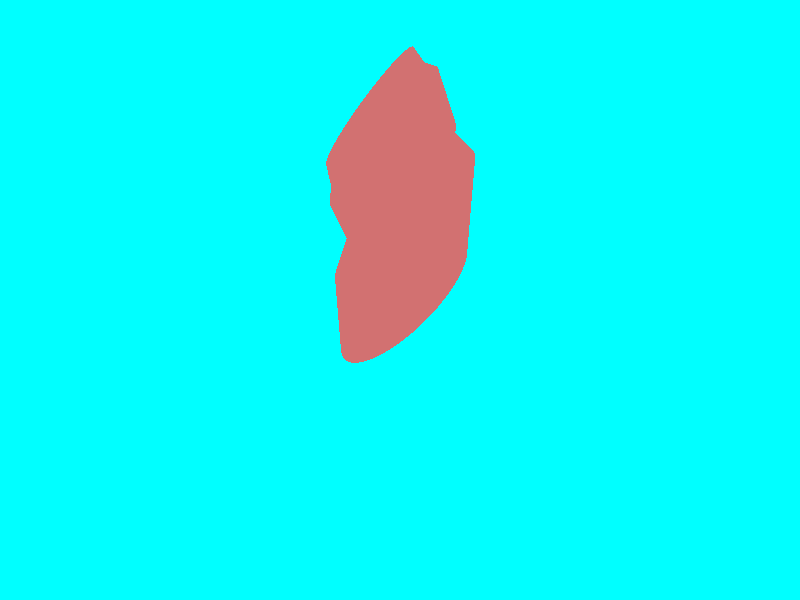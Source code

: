 #include "colors.inc"

background {
    rgb<0,1,1>
}

camera {
    location <0, 600, -750>
    look_at <0,0,0>
}

light_source {
    <0,1000,0>
    rgb<1,1,1>
}

#declare rootBase = lathe {
    linear_spline 
    4
    <100,0>, <100,150>
    <85, 180>, <75, 200>
}


#declare rootPiece1 = lathe {
    linear_spline
    4
    <75,0>, <75,100>
    <65, 125>, <60, 160>
    rotate <0,0,15>
}


#declare rootTransform = transform {
    matrix <1,1,0,  //a11 a12 a13
            0,1,0,  //a21 a22 a23
            0,0,1,  //a31 a32 a33
            0,0,0>  //a14 a24 a34
}


#declare Roots = merge {
    object {
        rootBase
    }
    object {
        rootPiece1
        translate <0,200,0>
    }
    pigment {color Brown}
    finish {
        roughness 0.05
        specular 0.3
    }
}


object {
    Roots
    //rotate <-90,0,0>
    transform{rootTransform}
}